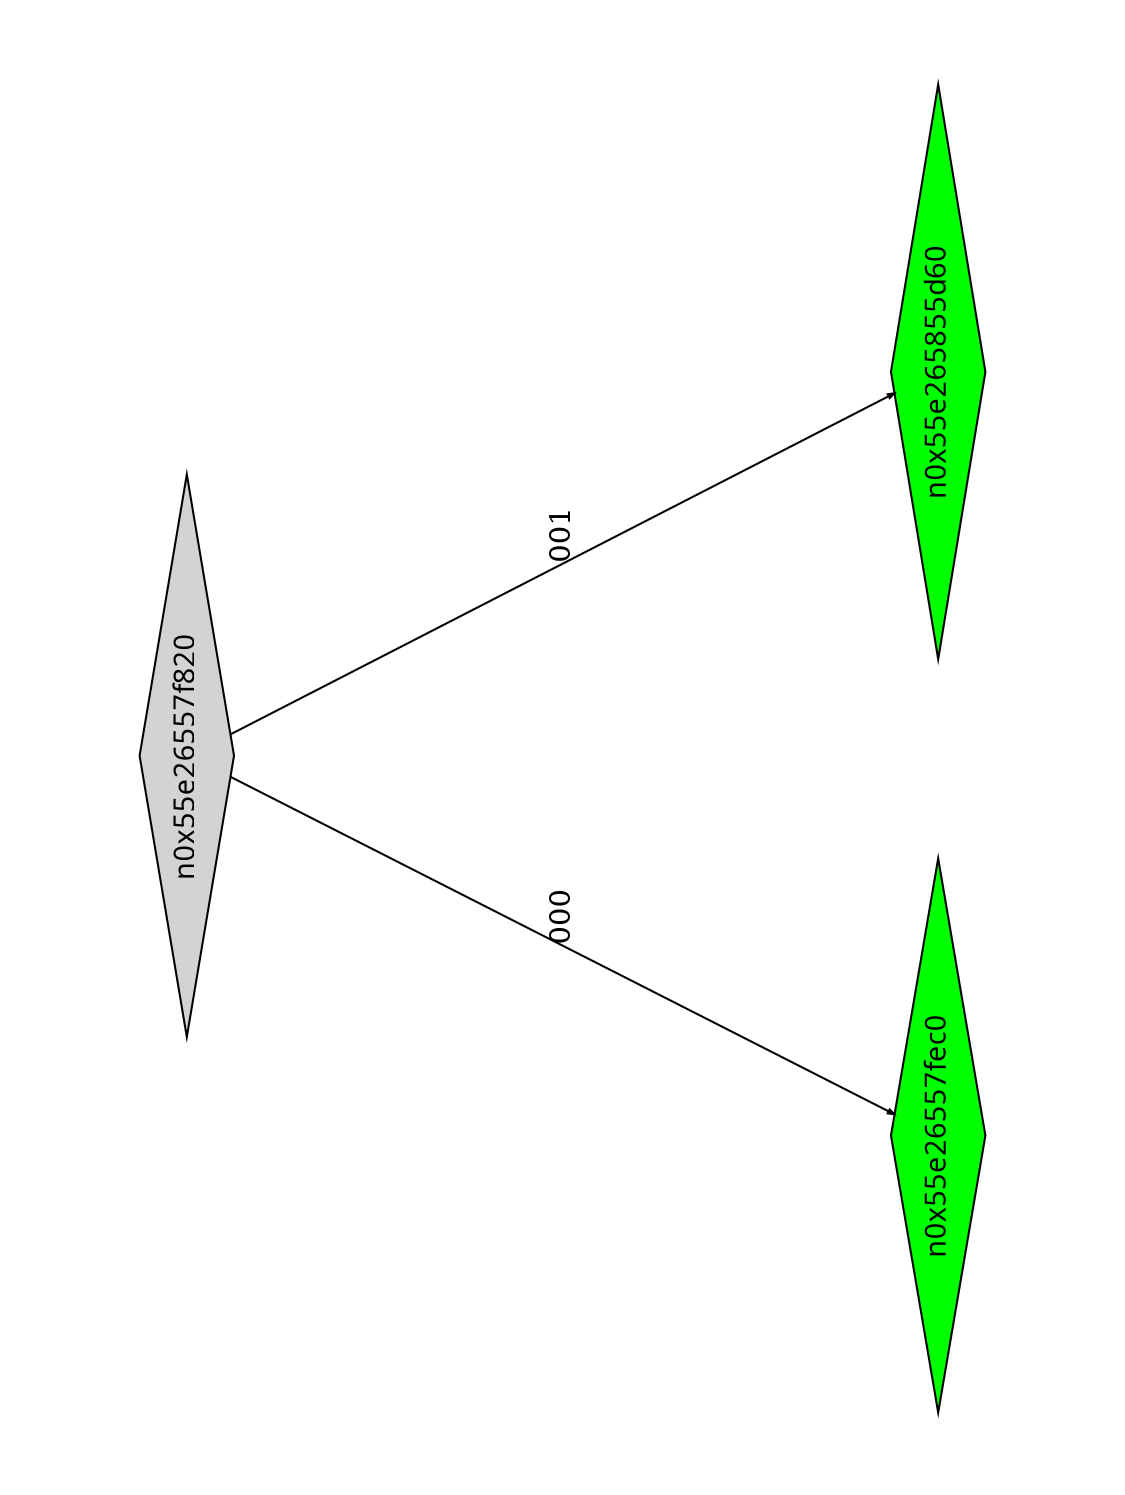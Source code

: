 digraph G {
	size="10,7.5";
	ratio=fill;
	rotate=90;
	center = "true";
	node [style="filled",width=.1,height=.1,fontname="Terminus"]
	edge [arrowsize=.3]
	n0x55e26557f820 [shape=diamond];
	n0x55e26557f820 -> n0x55e26557fec0 [label=000];
	n0x55e26557f820 -> n0x55e265855d60 [label=001];
	n0x55e265855d60 [shape=diamond,fillcolor=green];
	n0x55e26557fec0 [shape=diamond,fillcolor=green];
}
